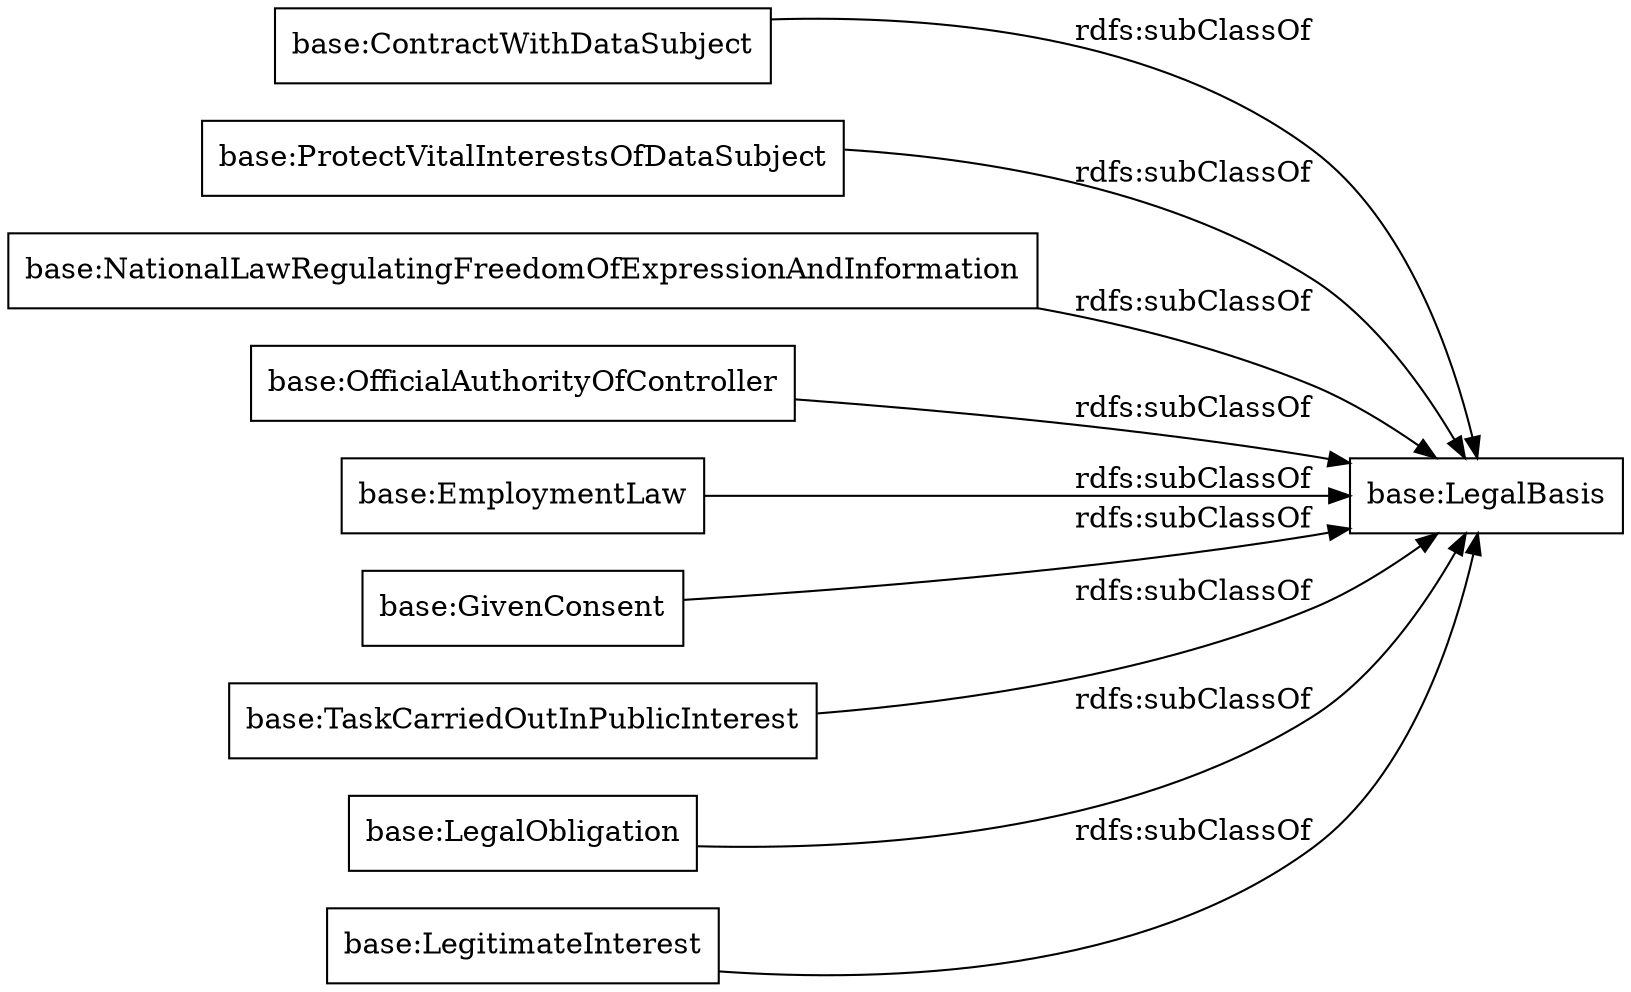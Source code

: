 digraph ar2dtool_diagram { 
rankdir=LR;
size="1000"
node [shape = rectangle, color="black"]; "base:ContractWithDataSubject" "base:ProtectVitalInterestsOfDataSubject" "base:NationalLawRegulatingFreedomOfExpressionAndInformation" "base:LegalBasis" "base:OfficialAuthorityOfController" "base:EmploymentLaw" "base:GivenConsent" "base:TaskCarriedOutInPublicInterest" "base:LegalObligation" "base:LegitimateInterest" ; /*classes style*/
	"base:NationalLawRegulatingFreedomOfExpressionAndInformation" -> "base:LegalBasis" [ label = "rdfs:subClassOf" ];
	"base:TaskCarriedOutInPublicInterest" -> "base:LegalBasis" [ label = "rdfs:subClassOf" ];
	"base:ContractWithDataSubject" -> "base:LegalBasis" [ label = "rdfs:subClassOf" ];
	"base:OfficialAuthorityOfController" -> "base:LegalBasis" [ label = "rdfs:subClassOf" ];
	"base:LegitimateInterest" -> "base:LegalBasis" [ label = "rdfs:subClassOf" ];
	"base:LegalObligation" -> "base:LegalBasis" [ label = "rdfs:subClassOf" ];
	"base:ProtectVitalInterestsOfDataSubject" -> "base:LegalBasis" [ label = "rdfs:subClassOf" ];
	"base:EmploymentLaw" -> "base:LegalBasis" [ label = "rdfs:subClassOf" ];
	"base:GivenConsent" -> "base:LegalBasis" [ label = "rdfs:subClassOf" ];

}
